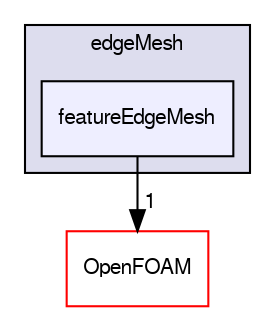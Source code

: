 digraph "src/edgeMesh/featureEdgeMesh" {
  bgcolor=transparent;
  compound=true
  node [ fontsize="10", fontname="FreeSans"];
  edge [ labelfontsize="10", labelfontname="FreeSans"];
  subgraph clusterdir_547d95b1f800fe300ab8f22eec4ab7b0 {
    graph [ bgcolor="#ddddee", pencolor="black", label="edgeMesh" fontname="FreeSans", fontsize="10", URL="dir_547d95b1f800fe300ab8f22eec4ab7b0.html"]
  dir_6fe289b7d855a19ce128b10c5cc7c07b [shape=box, label="featureEdgeMesh", style="filled", fillcolor="#eeeeff", pencolor="black", URL="dir_6fe289b7d855a19ce128b10c5cc7c07b.html"];
  }
  dir_c5473ff19b20e6ec4dfe5c310b3778a8 [shape=box label="OpenFOAM" color="red" URL="dir_c5473ff19b20e6ec4dfe5c310b3778a8.html"];
  dir_6fe289b7d855a19ce128b10c5cc7c07b->dir_c5473ff19b20e6ec4dfe5c310b3778a8 [headlabel="1", labeldistance=1.5 headhref="dir_000724_001732.html"];
}
